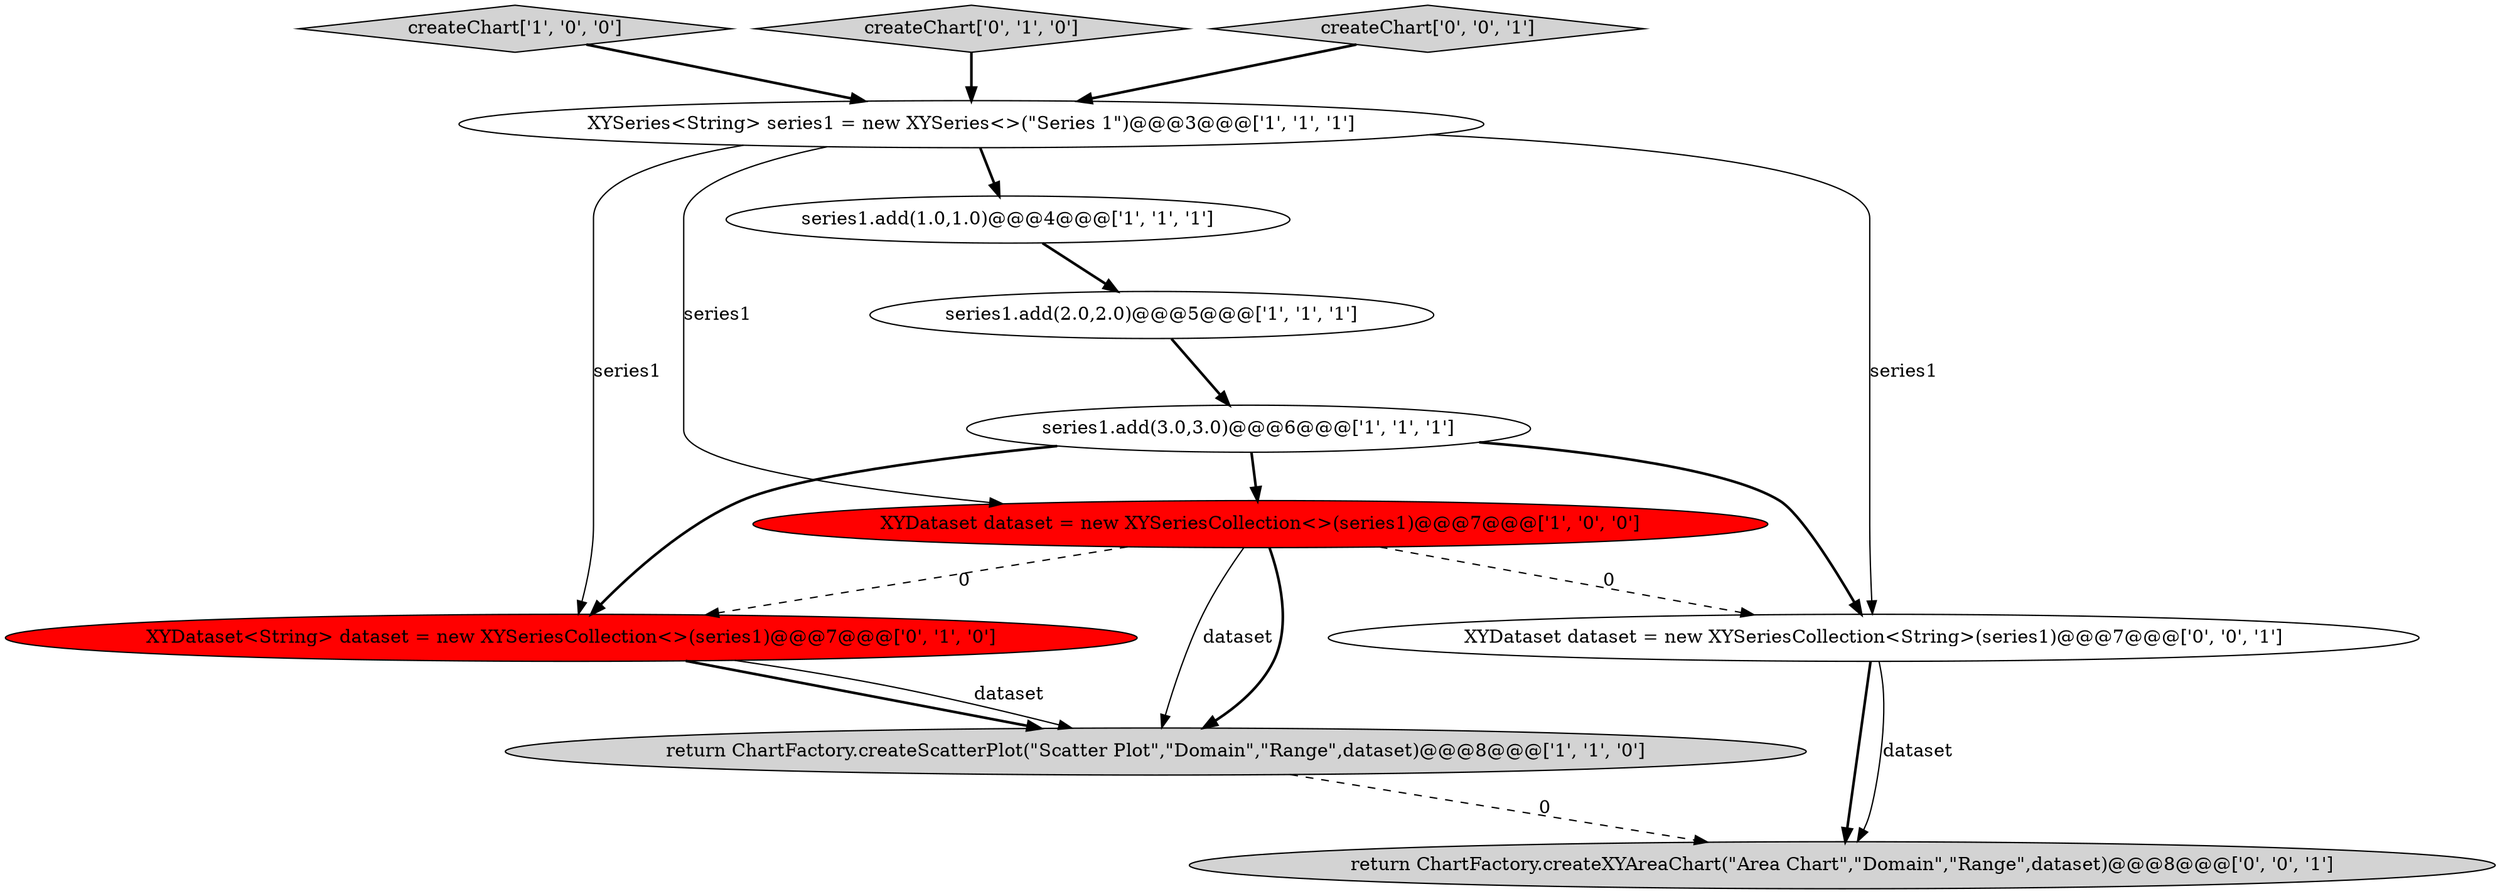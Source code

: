 digraph {
2 [style = filled, label = "series1.add(1.0,1.0)@@@4@@@['1', '1', '1']", fillcolor = white, shape = ellipse image = "AAA0AAABBB1BBB"];
10 [style = filled, label = "return ChartFactory.createXYAreaChart(\"Area Chart\",\"Domain\",\"Range\",dataset)@@@8@@@['0', '0', '1']", fillcolor = lightgray, shape = ellipse image = "AAA0AAABBB3BBB"];
9 [style = filled, label = "XYDataset dataset = new XYSeriesCollection<String>(series1)@@@7@@@['0', '0', '1']", fillcolor = white, shape = ellipse image = "AAA0AAABBB3BBB"];
6 [style = filled, label = "XYDataset dataset = new XYSeriesCollection<>(series1)@@@7@@@['1', '0', '0']", fillcolor = red, shape = ellipse image = "AAA1AAABBB1BBB"];
1 [style = filled, label = "createChart['1', '0', '0']", fillcolor = lightgray, shape = diamond image = "AAA0AAABBB1BBB"];
4 [style = filled, label = "return ChartFactory.createScatterPlot(\"Scatter Plot\",\"Domain\",\"Range\",dataset)@@@8@@@['1', '1', '0']", fillcolor = lightgray, shape = ellipse image = "AAA0AAABBB1BBB"];
8 [style = filled, label = "createChart['0', '1', '0']", fillcolor = lightgray, shape = diamond image = "AAA0AAABBB2BBB"];
5 [style = filled, label = "series1.add(3.0,3.0)@@@6@@@['1', '1', '1']", fillcolor = white, shape = ellipse image = "AAA0AAABBB1BBB"];
3 [style = filled, label = "XYSeries<String> series1 = new XYSeries<>(\"Series 1\")@@@3@@@['1', '1', '1']", fillcolor = white, shape = ellipse image = "AAA0AAABBB1BBB"];
0 [style = filled, label = "series1.add(2.0,2.0)@@@5@@@['1', '1', '1']", fillcolor = white, shape = ellipse image = "AAA0AAABBB1BBB"];
11 [style = filled, label = "createChart['0', '0', '1']", fillcolor = lightgray, shape = diamond image = "AAA0AAABBB3BBB"];
7 [style = filled, label = "XYDataset<String> dataset = new XYSeriesCollection<>(series1)@@@7@@@['0', '1', '0']", fillcolor = red, shape = ellipse image = "AAA1AAABBB2BBB"];
3->6 [style = solid, label="series1"];
5->9 [style = bold, label=""];
6->4 [style = solid, label="dataset"];
6->7 [style = dashed, label="0"];
3->7 [style = solid, label="series1"];
6->9 [style = dashed, label="0"];
8->3 [style = bold, label=""];
1->3 [style = bold, label=""];
7->4 [style = bold, label=""];
9->10 [style = bold, label=""];
3->9 [style = solid, label="series1"];
6->4 [style = bold, label=""];
9->10 [style = solid, label="dataset"];
2->0 [style = bold, label=""];
5->6 [style = bold, label=""];
3->2 [style = bold, label=""];
11->3 [style = bold, label=""];
7->4 [style = solid, label="dataset"];
5->7 [style = bold, label=""];
4->10 [style = dashed, label="0"];
0->5 [style = bold, label=""];
}
